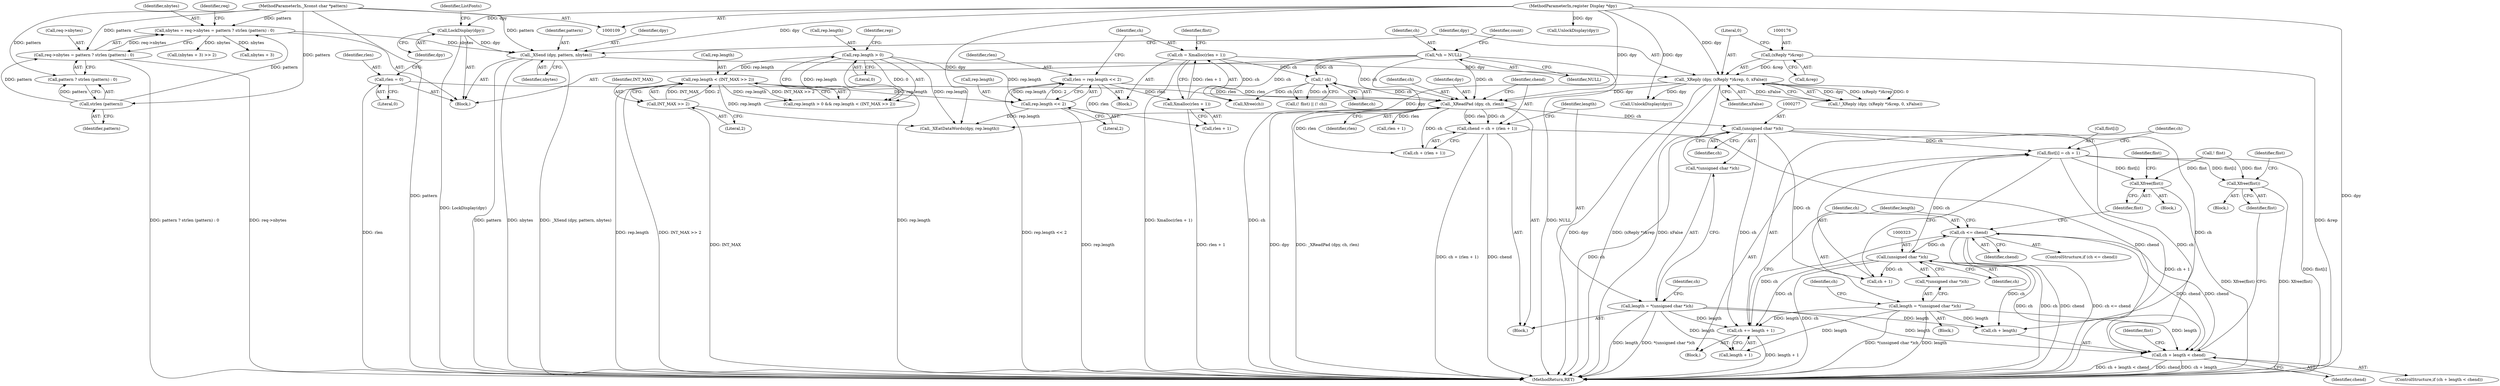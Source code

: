 digraph "0_libx11_8c29f1607a31dac0911e45a0dd3d74173822b3c9@array" {
"1000302" [label="(Call,flist[i] = ch + 1)"];
"1000276" [label="(Call,(unsigned char *)ch)"];
"1000262" [label="(Call,_XReadPad (dpy, ch, rlen))"];
"1000173" [label="(Call,_XReply (dpy, (xReply *)&rep, 0, xFalse))"];
"1000167" [label="(Call,_XSend (dpy, pattern, nbytes))"];
"1000137" [label="(Call,LockDisplay(dpy))"];
"1000110" [label="(MethodParameterIn,register Display *dpy)"];
"1000111" [label="(MethodParameterIn,_Xconst char *pattern)"];
"1000147" [label="(Call,nbytes = req->nbytes = pattern ? strlen (pattern) : 0)"];
"1000149" [label="(Call,req->nbytes = pattern ? strlen (pattern) : 0)"];
"1000155" [label="(Call,strlen (pattern))"];
"1000175" [label="(Call,(xReply *)&rep)"];
"1000239" [label="(Call,! ch)"];
"1000229" [label="(Call,ch = Xmalloc(rlen + 1))"];
"1000231" [label="(Call,Xmalloc(rlen + 1))"];
"1000222" [label="(Call,rlen = rep.length << 2)"];
"1000224" [label="(Call,rep.length << 2)"];
"1000209" [label="(Call,rep.length > 0)"];
"1000214" [label="(Call,rep.length < (INT_MAX >> 2))"];
"1000218" [label="(Call,INT_MAX >> 2)"];
"1000123" [label="(Call,*ch = NULL)"];
"1000134" [label="(Call,rlen = 0)"];
"1000322" [label="(Call,(unsigned char *)ch)"];
"1000315" [label="(Call,ch <= chend)"];
"1000309" [label="(Call,ch += length + 1)"];
"1000273" [label="(Call,length = *(unsigned char *)ch)"];
"1000319" [label="(Call,length = *(unsigned char *)ch)"];
"1000296" [label="(Call,ch + length < chend)"];
"1000266" [label="(Call,chend = ch + (rlen + 1))"];
"1000333" [label="(Call,Xfree(flist))"];
"1000344" [label="(Call,Xfree(flist))"];
"1000148" [label="(Identifier,nbytes)"];
"1000333" [label="(Call,Xfree(flist))"];
"1000315" [label="(Call,ch <= chend)"];
"1000316" [label="(Identifier,ch)"];
"1000110" [label="(MethodParameterIn,register Display *dpy)"];
"1000155" [label="(Call,strlen (pattern))"];
"1000169" [label="(Identifier,pattern)"];
"1000320" [label="(Identifier,length)"];
"1000345" [label="(Identifier,flist)"];
"1000218" [label="(Call,INT_MAX >> 2)"];
"1000317" [label="(Identifier,chend)"];
"1000240" [label="(Identifier,ch)"];
"1000219" [label="(Identifier,INT_MAX)"];
"1000186" [label="(Call,UnlockDisplay(dpy))"];
"1000334" [label="(Identifier,flist)"];
"1000177" [label="(Call,&rep)"];
"1000276" [label="(Call,(unsigned char *)ch)"];
"1000281" [label="(Identifier,ch)"];
"1000295" [label="(ControlStructure,if (ch + length < chend))"];
"1000114" [label="(Block,)"];
"1000273" [label="(Call,length = *(unsigned char *)ch)"];
"1000147" [label="(Call,nbytes = req->nbytes = pattern ? strlen (pattern) : 0)"];
"1000124" [label="(Identifier,ch)"];
"1000167" [label="(Call,_XSend (dpy, pattern, nbytes))"];
"1000172" [label="(Call,!_XReply (dpy, (xReply *)&rep, 0, xFalse))"];
"1000300" [label="(Identifier,chend)"];
"1000336" [label="(Identifier,flist)"];
"1000321" [label="(Call,*(unsigned char *)ch)"];
"1000296" [label="(Call,ch + length < chend)"];
"1000236" [label="(Call,(! flist) || (! ch))"];
"1000225" [label="(Call,rep.length)"];
"1000162" [label="(Call,(nbytes + 3) >> 2)"];
"1000267" [label="(Identifier,chend)"];
"1000153" [label="(Call,pattern ? strlen (pattern) : 0)"];
"1000150" [label="(Call,req->nbytes)"];
"1000160" [label="(Identifier,req)"];
"1000232" [label="(Call,rlen + 1)"];
"1000238" [label="(Identifier,flist)"];
"1000222" [label="(Call,rlen = rep.length << 2)"];
"1000221" [label="(Block,)"];
"1000370" [label="(MethodReturn,RET)"];
"1000255" [label="(Call,UnlockDisplay(dpy))"];
"1000129" [label="(Identifier,count)"];
"1000314" [label="(ControlStructure,if (ch <= chend))"];
"1000197" [label="(Block,)"];
"1000344" [label="(Call,Xfree(flist))"];
"1000168" [label="(Identifier,dpy)"];
"1000268" [label="(Call,ch + (rlen + 1))"];
"1000306" [label="(Call,ch + 1)"];
"1000274" [label="(Identifier,length)"];
"1000301" [label="(Block,)"];
"1000322" [label="(Call,(unsigned char *)ch)"];
"1000327" [label="(Identifier,ch)"];
"1000170" [label="(Identifier,nbytes)"];
"1000237" [label="(Call,! flist)"];
"1000140" [label="(Identifier,ListFonts)"];
"1000209" [label="(Call,rep.length > 0)"];
"1000265" [label="(Identifier,rlen)"];
"1000262" [label="(Call,_XReadPad (dpy, ch, rlen))"];
"1000180" [label="(Identifier,xFalse)"];
"1000244" [label="(Call,Xfree(ch))"];
"1000125" [label="(Identifier,NULL)"];
"1000137" [label="(Call,LockDisplay(dpy))"];
"1000173" [label="(Call,_XReply (dpy, (xReply *)&rep, 0, xFalse))"];
"1000215" [label="(Call,rep.length)"];
"1000319" [label="(Call,length = *(unsigned char *)ch)"];
"1000231" [label="(Call,Xmalloc(rlen + 1))"];
"1000343" [label="(Block,)"];
"1000230" [label="(Identifier,ch)"];
"1000347" [label="(Identifier,flist)"];
"1000210" [label="(Call,rep.length)"];
"1000297" [label="(Call,ch + length)"];
"1000214" [label="(Call,rep.length < (INT_MAX >> 2))"];
"1000135" [label="(Identifier,rlen)"];
"1000220" [label="(Literal,2)"];
"1000228" [label="(Literal,2)"];
"1000246" [label="(Call,_XEatDataWords(dpy, rep.length))"];
"1000138" [label="(Identifier,dpy)"];
"1000309" [label="(Call,ch += length + 1)"];
"1000175" [label="(Call,(xReply *)&rep)"];
"1000208" [label="(Call,rep.length > 0 && rep.length < (INT_MAX >> 2))"];
"1000275" [label="(Call,*(unsigned char *)ch)"];
"1000229" [label="(Call,ch = Xmalloc(rlen + 1))"];
"1000278" [label="(Identifier,ch)"];
"1000149" [label="(Call,req->nbytes = pattern ? strlen (pattern) : 0)"];
"1000163" [label="(Call,nbytes + 3)"];
"1000318" [label="(Block,)"];
"1000302" [label="(Call,flist[i] = ch + 1)"];
"1000216" [label="(Identifier,rep)"];
"1000179" [label="(Literal,0)"];
"1000224" [label="(Call,rep.length << 2)"];
"1000174" [label="(Identifier,dpy)"];
"1000311" [label="(Call,length + 1)"];
"1000270" [label="(Call,rlen + 1)"];
"1000239" [label="(Call,! ch)"];
"1000213" [label="(Literal,0)"];
"1000324" [label="(Identifier,ch)"];
"1000264" [label="(Identifier,ch)"];
"1000310" [label="(Identifier,ch)"];
"1000332" [label="(Block,)"];
"1000156" [label="(Identifier,pattern)"];
"1000303" [label="(Call,flist[i])"];
"1000304" [label="(Identifier,flist)"];
"1000266" [label="(Call,chend = ch + (rlen + 1))"];
"1000263" [label="(Identifier,dpy)"];
"1000123" [label="(Call,*ch = NULL)"];
"1000223" [label="(Identifier,rlen)"];
"1000136" [label="(Literal,0)"];
"1000134" [label="(Call,rlen = 0)"];
"1000111" [label="(MethodParameterIn,_Xconst char *pattern)"];
"1000302" -> "1000301"  [label="AST: "];
"1000302" -> "1000306"  [label="CFG: "];
"1000303" -> "1000302"  [label="AST: "];
"1000306" -> "1000302"  [label="AST: "];
"1000310" -> "1000302"  [label="CFG: "];
"1000302" -> "1000370"  [label="DDG: flist[i]"];
"1000302" -> "1000370"  [label="DDG: ch + 1"];
"1000276" -> "1000302"  [label="DDG: ch"];
"1000322" -> "1000302"  [label="DDG: ch"];
"1000302" -> "1000333"  [label="DDG: flist[i]"];
"1000302" -> "1000344"  [label="DDG: flist[i]"];
"1000276" -> "1000275"  [label="AST: "];
"1000276" -> "1000278"  [label="CFG: "];
"1000277" -> "1000276"  [label="AST: "];
"1000278" -> "1000276"  [label="AST: "];
"1000275" -> "1000276"  [label="CFG: "];
"1000276" -> "1000370"  [label="DDG: ch"];
"1000262" -> "1000276"  [label="DDG: ch"];
"1000276" -> "1000296"  [label="DDG: ch"];
"1000276" -> "1000297"  [label="DDG: ch"];
"1000276" -> "1000306"  [label="DDG: ch"];
"1000276" -> "1000309"  [label="DDG: ch"];
"1000262" -> "1000197"  [label="AST: "];
"1000262" -> "1000265"  [label="CFG: "];
"1000263" -> "1000262"  [label="AST: "];
"1000264" -> "1000262"  [label="AST: "];
"1000265" -> "1000262"  [label="AST: "];
"1000267" -> "1000262"  [label="CFG: "];
"1000262" -> "1000370"  [label="DDG: dpy"];
"1000262" -> "1000370"  [label="DDG: _XReadPad (dpy, ch, rlen)"];
"1000173" -> "1000262"  [label="DDG: dpy"];
"1000110" -> "1000262"  [label="DDG: dpy"];
"1000239" -> "1000262"  [label="DDG: ch"];
"1000229" -> "1000262"  [label="DDG: ch"];
"1000123" -> "1000262"  [label="DDG: ch"];
"1000134" -> "1000262"  [label="DDG: rlen"];
"1000222" -> "1000262"  [label="DDG: rlen"];
"1000262" -> "1000266"  [label="DDG: ch"];
"1000262" -> "1000266"  [label="DDG: rlen"];
"1000262" -> "1000268"  [label="DDG: ch"];
"1000262" -> "1000268"  [label="DDG: rlen"];
"1000262" -> "1000270"  [label="DDG: rlen"];
"1000173" -> "1000172"  [label="AST: "];
"1000173" -> "1000180"  [label="CFG: "];
"1000174" -> "1000173"  [label="AST: "];
"1000175" -> "1000173"  [label="AST: "];
"1000179" -> "1000173"  [label="AST: "];
"1000180" -> "1000173"  [label="AST: "];
"1000172" -> "1000173"  [label="CFG: "];
"1000173" -> "1000370"  [label="DDG: xFalse"];
"1000173" -> "1000370"  [label="DDG: dpy"];
"1000173" -> "1000370"  [label="DDG: (xReply *)&rep"];
"1000173" -> "1000172"  [label="DDG: dpy"];
"1000173" -> "1000172"  [label="DDG: (xReply *)&rep"];
"1000173" -> "1000172"  [label="DDG: 0"];
"1000173" -> "1000172"  [label="DDG: xFalse"];
"1000167" -> "1000173"  [label="DDG: dpy"];
"1000110" -> "1000173"  [label="DDG: dpy"];
"1000175" -> "1000173"  [label="DDG: &rep"];
"1000173" -> "1000186"  [label="DDG: dpy"];
"1000173" -> "1000246"  [label="DDG: dpy"];
"1000167" -> "1000114"  [label="AST: "];
"1000167" -> "1000170"  [label="CFG: "];
"1000168" -> "1000167"  [label="AST: "];
"1000169" -> "1000167"  [label="AST: "];
"1000170" -> "1000167"  [label="AST: "];
"1000174" -> "1000167"  [label="CFG: "];
"1000167" -> "1000370"  [label="DDG: pattern"];
"1000167" -> "1000370"  [label="DDG: _XSend (dpy, pattern, nbytes)"];
"1000167" -> "1000370"  [label="DDG: nbytes"];
"1000137" -> "1000167"  [label="DDG: dpy"];
"1000110" -> "1000167"  [label="DDG: dpy"];
"1000111" -> "1000167"  [label="DDG: pattern"];
"1000147" -> "1000167"  [label="DDG: nbytes"];
"1000137" -> "1000114"  [label="AST: "];
"1000137" -> "1000138"  [label="CFG: "];
"1000138" -> "1000137"  [label="AST: "];
"1000140" -> "1000137"  [label="CFG: "];
"1000137" -> "1000370"  [label="DDG: LockDisplay(dpy)"];
"1000110" -> "1000137"  [label="DDG: dpy"];
"1000110" -> "1000109"  [label="AST: "];
"1000110" -> "1000370"  [label="DDG: dpy"];
"1000110" -> "1000186"  [label="DDG: dpy"];
"1000110" -> "1000246"  [label="DDG: dpy"];
"1000110" -> "1000255"  [label="DDG: dpy"];
"1000111" -> "1000109"  [label="AST: "];
"1000111" -> "1000370"  [label="DDG: pattern"];
"1000111" -> "1000147"  [label="DDG: pattern"];
"1000111" -> "1000149"  [label="DDG: pattern"];
"1000111" -> "1000153"  [label="DDG: pattern"];
"1000111" -> "1000155"  [label="DDG: pattern"];
"1000147" -> "1000114"  [label="AST: "];
"1000147" -> "1000149"  [label="CFG: "];
"1000148" -> "1000147"  [label="AST: "];
"1000149" -> "1000147"  [label="AST: "];
"1000160" -> "1000147"  [label="CFG: "];
"1000149" -> "1000147"  [label="DDG: req->nbytes"];
"1000155" -> "1000147"  [label="DDG: pattern"];
"1000147" -> "1000162"  [label="DDG: nbytes"];
"1000147" -> "1000163"  [label="DDG: nbytes"];
"1000149" -> "1000153"  [label="CFG: "];
"1000150" -> "1000149"  [label="AST: "];
"1000153" -> "1000149"  [label="AST: "];
"1000149" -> "1000370"  [label="DDG: pattern ? strlen (pattern) : 0"];
"1000149" -> "1000370"  [label="DDG: req->nbytes"];
"1000155" -> "1000149"  [label="DDG: pattern"];
"1000155" -> "1000153"  [label="AST: "];
"1000155" -> "1000156"  [label="CFG: "];
"1000156" -> "1000155"  [label="AST: "];
"1000153" -> "1000155"  [label="CFG: "];
"1000155" -> "1000153"  [label="DDG: pattern"];
"1000175" -> "1000177"  [label="CFG: "];
"1000176" -> "1000175"  [label="AST: "];
"1000177" -> "1000175"  [label="AST: "];
"1000179" -> "1000175"  [label="CFG: "];
"1000175" -> "1000370"  [label="DDG: &rep"];
"1000239" -> "1000236"  [label="AST: "];
"1000239" -> "1000240"  [label="CFG: "];
"1000240" -> "1000239"  [label="AST: "];
"1000236" -> "1000239"  [label="CFG: "];
"1000239" -> "1000236"  [label="DDG: ch"];
"1000229" -> "1000239"  [label="DDG: ch"];
"1000123" -> "1000239"  [label="DDG: ch"];
"1000239" -> "1000244"  [label="DDG: ch"];
"1000229" -> "1000221"  [label="AST: "];
"1000229" -> "1000231"  [label="CFG: "];
"1000230" -> "1000229"  [label="AST: "];
"1000231" -> "1000229"  [label="AST: "];
"1000238" -> "1000229"  [label="CFG: "];
"1000229" -> "1000370"  [label="DDG: Xmalloc(rlen + 1)"];
"1000231" -> "1000229"  [label="DDG: rlen + 1"];
"1000229" -> "1000244"  [label="DDG: ch"];
"1000231" -> "1000232"  [label="CFG: "];
"1000232" -> "1000231"  [label="AST: "];
"1000231" -> "1000370"  [label="DDG: rlen + 1"];
"1000222" -> "1000231"  [label="DDG: rlen"];
"1000222" -> "1000221"  [label="AST: "];
"1000222" -> "1000224"  [label="CFG: "];
"1000223" -> "1000222"  [label="AST: "];
"1000224" -> "1000222"  [label="AST: "];
"1000230" -> "1000222"  [label="CFG: "];
"1000222" -> "1000370"  [label="DDG: rep.length << 2"];
"1000224" -> "1000222"  [label="DDG: rep.length"];
"1000224" -> "1000222"  [label="DDG: 2"];
"1000222" -> "1000232"  [label="DDG: rlen"];
"1000224" -> "1000228"  [label="CFG: "];
"1000225" -> "1000224"  [label="AST: "];
"1000228" -> "1000224"  [label="AST: "];
"1000224" -> "1000370"  [label="DDG: rep.length"];
"1000209" -> "1000224"  [label="DDG: rep.length"];
"1000214" -> "1000224"  [label="DDG: rep.length"];
"1000224" -> "1000246"  [label="DDG: rep.length"];
"1000209" -> "1000208"  [label="AST: "];
"1000209" -> "1000213"  [label="CFG: "];
"1000210" -> "1000209"  [label="AST: "];
"1000213" -> "1000209"  [label="AST: "];
"1000216" -> "1000209"  [label="CFG: "];
"1000208" -> "1000209"  [label="CFG: "];
"1000209" -> "1000370"  [label="DDG: rep.length"];
"1000209" -> "1000208"  [label="DDG: rep.length"];
"1000209" -> "1000208"  [label="DDG: 0"];
"1000209" -> "1000214"  [label="DDG: rep.length"];
"1000209" -> "1000246"  [label="DDG: rep.length"];
"1000214" -> "1000208"  [label="AST: "];
"1000214" -> "1000218"  [label="CFG: "];
"1000215" -> "1000214"  [label="AST: "];
"1000218" -> "1000214"  [label="AST: "];
"1000208" -> "1000214"  [label="CFG: "];
"1000214" -> "1000370"  [label="DDG: INT_MAX >> 2"];
"1000214" -> "1000370"  [label="DDG: rep.length"];
"1000214" -> "1000208"  [label="DDG: rep.length"];
"1000214" -> "1000208"  [label="DDG: INT_MAX >> 2"];
"1000218" -> "1000214"  [label="DDG: INT_MAX"];
"1000218" -> "1000214"  [label="DDG: 2"];
"1000214" -> "1000246"  [label="DDG: rep.length"];
"1000218" -> "1000220"  [label="CFG: "];
"1000219" -> "1000218"  [label="AST: "];
"1000220" -> "1000218"  [label="AST: "];
"1000218" -> "1000370"  [label="DDG: INT_MAX"];
"1000123" -> "1000114"  [label="AST: "];
"1000123" -> "1000125"  [label="CFG: "];
"1000124" -> "1000123"  [label="AST: "];
"1000125" -> "1000123"  [label="AST: "];
"1000129" -> "1000123"  [label="CFG: "];
"1000123" -> "1000370"  [label="DDG: NULL"];
"1000123" -> "1000370"  [label="DDG: ch"];
"1000123" -> "1000244"  [label="DDG: ch"];
"1000134" -> "1000114"  [label="AST: "];
"1000134" -> "1000136"  [label="CFG: "];
"1000135" -> "1000134"  [label="AST: "];
"1000136" -> "1000134"  [label="AST: "];
"1000138" -> "1000134"  [label="CFG: "];
"1000134" -> "1000370"  [label="DDG: rlen"];
"1000322" -> "1000321"  [label="AST: "];
"1000322" -> "1000324"  [label="CFG: "];
"1000323" -> "1000322"  [label="AST: "];
"1000324" -> "1000322"  [label="AST: "];
"1000321" -> "1000322"  [label="CFG: "];
"1000322" -> "1000370"  [label="DDG: ch"];
"1000322" -> "1000296"  [label="DDG: ch"];
"1000322" -> "1000297"  [label="DDG: ch"];
"1000322" -> "1000306"  [label="DDG: ch"];
"1000322" -> "1000309"  [label="DDG: ch"];
"1000315" -> "1000322"  [label="DDG: ch"];
"1000315" -> "1000314"  [label="AST: "];
"1000315" -> "1000317"  [label="CFG: "];
"1000316" -> "1000315"  [label="AST: "];
"1000317" -> "1000315"  [label="AST: "];
"1000320" -> "1000315"  [label="CFG: "];
"1000334" -> "1000315"  [label="CFG: "];
"1000315" -> "1000370"  [label="DDG: ch <= chend"];
"1000315" -> "1000370"  [label="DDG: ch"];
"1000315" -> "1000370"  [label="DDG: chend"];
"1000315" -> "1000296"  [label="DDG: chend"];
"1000309" -> "1000315"  [label="DDG: ch"];
"1000296" -> "1000315"  [label="DDG: chend"];
"1000309" -> "1000301"  [label="AST: "];
"1000309" -> "1000311"  [label="CFG: "];
"1000310" -> "1000309"  [label="AST: "];
"1000311" -> "1000309"  [label="AST: "];
"1000316" -> "1000309"  [label="CFG: "];
"1000309" -> "1000370"  [label="DDG: length + 1"];
"1000273" -> "1000309"  [label="DDG: length"];
"1000319" -> "1000309"  [label="DDG: length"];
"1000273" -> "1000197"  [label="AST: "];
"1000273" -> "1000275"  [label="CFG: "];
"1000274" -> "1000273"  [label="AST: "];
"1000275" -> "1000273"  [label="AST: "];
"1000281" -> "1000273"  [label="CFG: "];
"1000273" -> "1000370"  [label="DDG: *(unsigned char *)ch"];
"1000273" -> "1000370"  [label="DDG: length"];
"1000273" -> "1000296"  [label="DDG: length"];
"1000273" -> "1000297"  [label="DDG: length"];
"1000273" -> "1000311"  [label="DDG: length"];
"1000319" -> "1000318"  [label="AST: "];
"1000319" -> "1000321"  [label="CFG: "];
"1000320" -> "1000319"  [label="AST: "];
"1000321" -> "1000319"  [label="AST: "];
"1000327" -> "1000319"  [label="CFG: "];
"1000319" -> "1000370"  [label="DDG: *(unsigned char *)ch"];
"1000319" -> "1000370"  [label="DDG: length"];
"1000319" -> "1000296"  [label="DDG: length"];
"1000319" -> "1000297"  [label="DDG: length"];
"1000319" -> "1000311"  [label="DDG: length"];
"1000296" -> "1000295"  [label="AST: "];
"1000296" -> "1000300"  [label="CFG: "];
"1000297" -> "1000296"  [label="AST: "];
"1000300" -> "1000296"  [label="AST: "];
"1000304" -> "1000296"  [label="CFG: "];
"1000345" -> "1000296"  [label="CFG: "];
"1000296" -> "1000370"  [label="DDG: ch + length < chend"];
"1000296" -> "1000370"  [label="DDG: chend"];
"1000296" -> "1000370"  [label="DDG: ch + length"];
"1000266" -> "1000296"  [label="DDG: chend"];
"1000266" -> "1000197"  [label="AST: "];
"1000266" -> "1000268"  [label="CFG: "];
"1000267" -> "1000266"  [label="AST: "];
"1000268" -> "1000266"  [label="AST: "];
"1000274" -> "1000266"  [label="CFG: "];
"1000266" -> "1000370"  [label="DDG: ch + (rlen + 1)"];
"1000266" -> "1000370"  [label="DDG: chend"];
"1000333" -> "1000332"  [label="AST: "];
"1000333" -> "1000334"  [label="CFG: "];
"1000334" -> "1000333"  [label="AST: "];
"1000336" -> "1000333"  [label="CFG: "];
"1000333" -> "1000370"  [label="DDG: Xfree(flist)"];
"1000237" -> "1000333"  [label="DDG: flist"];
"1000344" -> "1000343"  [label="AST: "];
"1000344" -> "1000345"  [label="CFG: "];
"1000345" -> "1000344"  [label="AST: "];
"1000347" -> "1000344"  [label="CFG: "];
"1000344" -> "1000370"  [label="DDG: Xfree(flist)"];
"1000237" -> "1000344"  [label="DDG: flist"];
}
